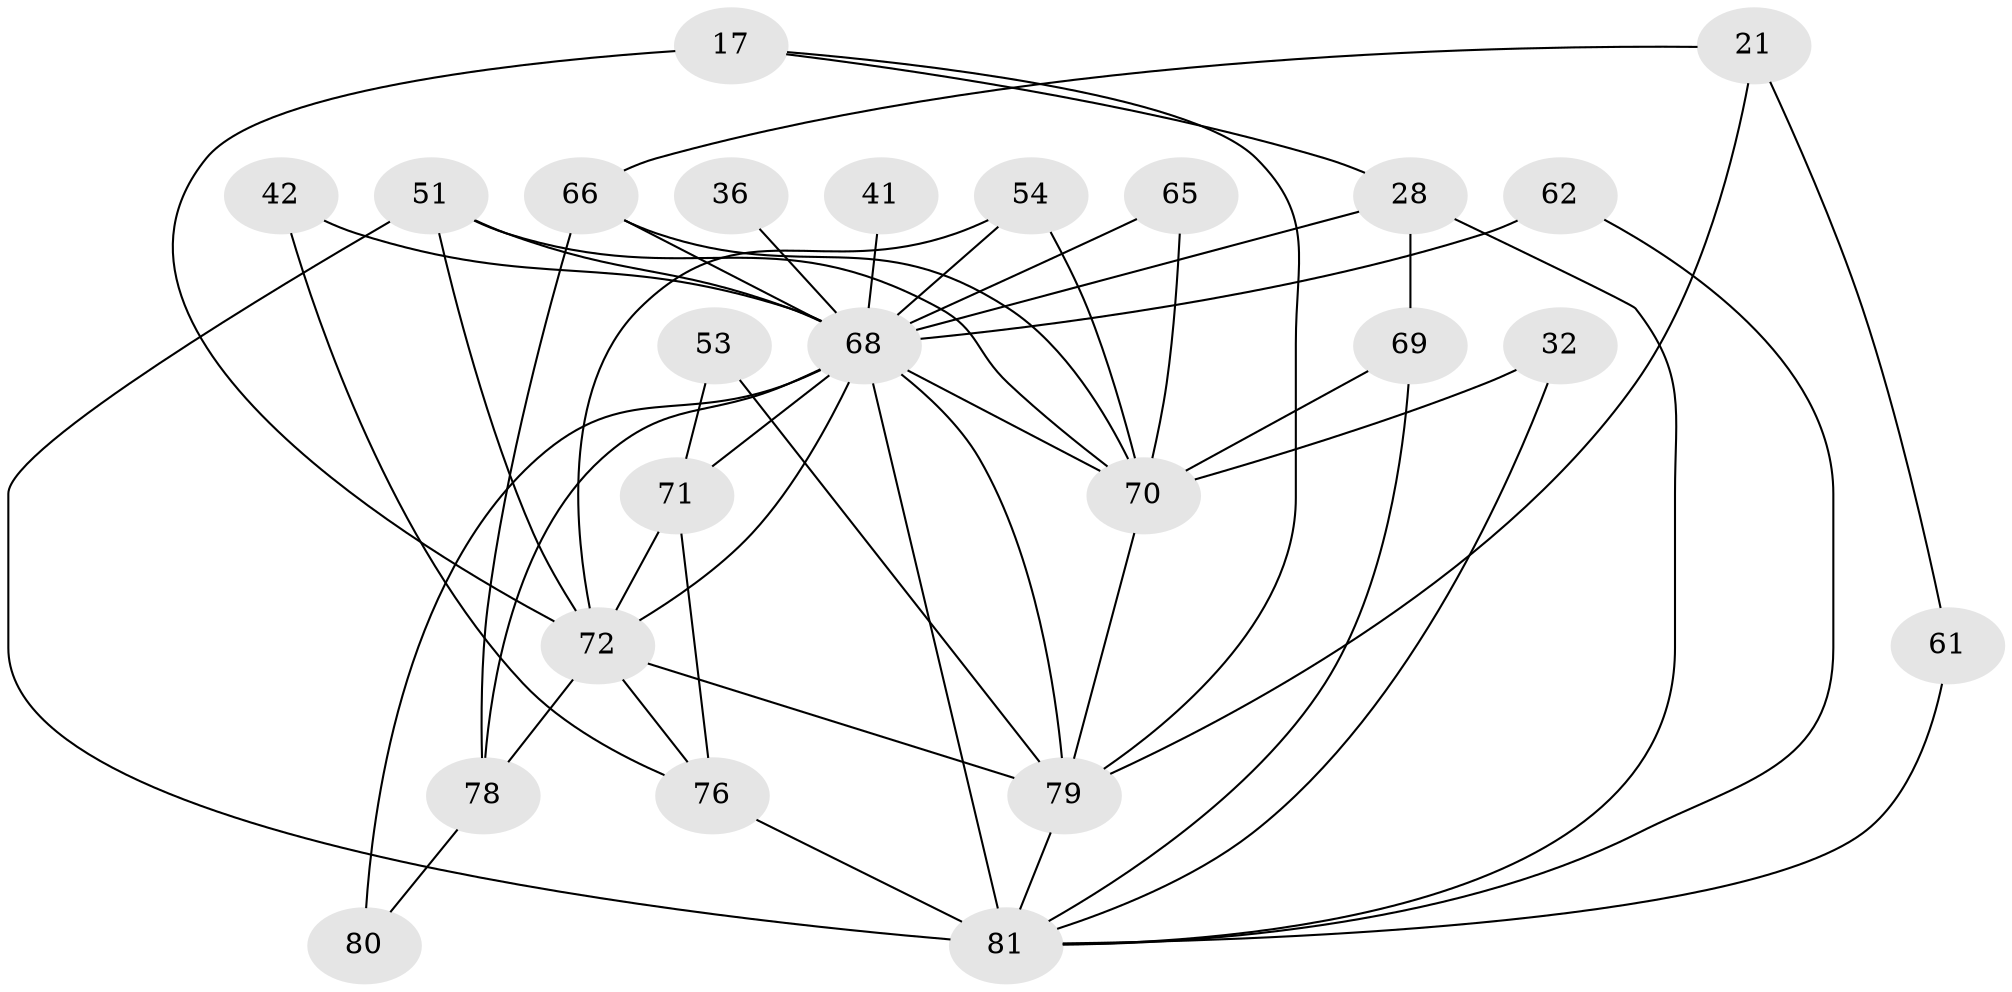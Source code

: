 // original degree distribution, {3: 0.2962962962962963, 5: 0.14814814814814814, 4: 0.24691358024691357, 8: 0.012345679012345678, 2: 0.13580246913580246, 6: 0.1111111111111111, 7: 0.04938271604938271}
// Generated by graph-tools (version 1.1) at 2025/53/03/04/25 21:53:19]
// undirected, 24 vertices, 50 edges
graph export_dot {
graph [start="1"]
  node [color=gray90,style=filled];
  17 [super="+1"];
  21;
  28 [super="+18"];
  32;
  36;
  41 [super="+6"];
  42;
  51 [super="+25+40"];
  53;
  54;
  61;
  62;
  65 [super="+14"];
  66 [super="+35"];
  68 [super="+38+20+12+67"];
  69 [super="+58"];
  70 [super="+29+44"];
  71 [super="+43"];
  72 [super="+11+64+59"];
  76 [super="+63"];
  78;
  79 [super="+75"];
  80;
  81 [super="+57+77"];
  17 -- 72 [weight=2];
  17 -- 79;
  17 -- 28;
  21 -- 79 [weight=3];
  21 -- 61;
  21 -- 66 [weight=2];
  28 -- 69 [weight=2];
  28 -- 81 [weight=4];
  28 -- 68 [weight=2];
  32 -- 70;
  32 -- 81;
  36 -- 68 [weight=2];
  41 -- 68 [weight=6];
  42 -- 68;
  42 -- 76;
  51 -- 72 [weight=3];
  51 -- 70 [weight=2];
  51 -- 81;
  51 -- 68;
  53 -- 79 [weight=2];
  53 -- 71;
  54 -- 70;
  54 -- 72 [weight=2];
  54 -- 68;
  61 -- 81;
  62 -- 68 [weight=4];
  62 -- 81 [weight=2];
  65 -- 70 [weight=2];
  65 -- 68 [weight=3];
  66 -- 78;
  66 -- 70;
  66 -- 68;
  68 -- 79 [weight=7];
  68 -- 70 [weight=2];
  68 -- 78;
  68 -- 71 [weight=2];
  68 -- 72 [weight=4];
  68 -- 80;
  68 -- 81 [weight=6];
  69 -- 81;
  69 -- 70;
  70 -- 79 [weight=2];
  71 -- 72 [weight=2];
  71 -- 76 [weight=2];
  72 -- 76 [weight=2];
  72 -- 78 [weight=3];
  72 -- 79 [weight=3];
  76 -- 81 [weight=3];
  78 -- 80;
  79 -- 81;
}
